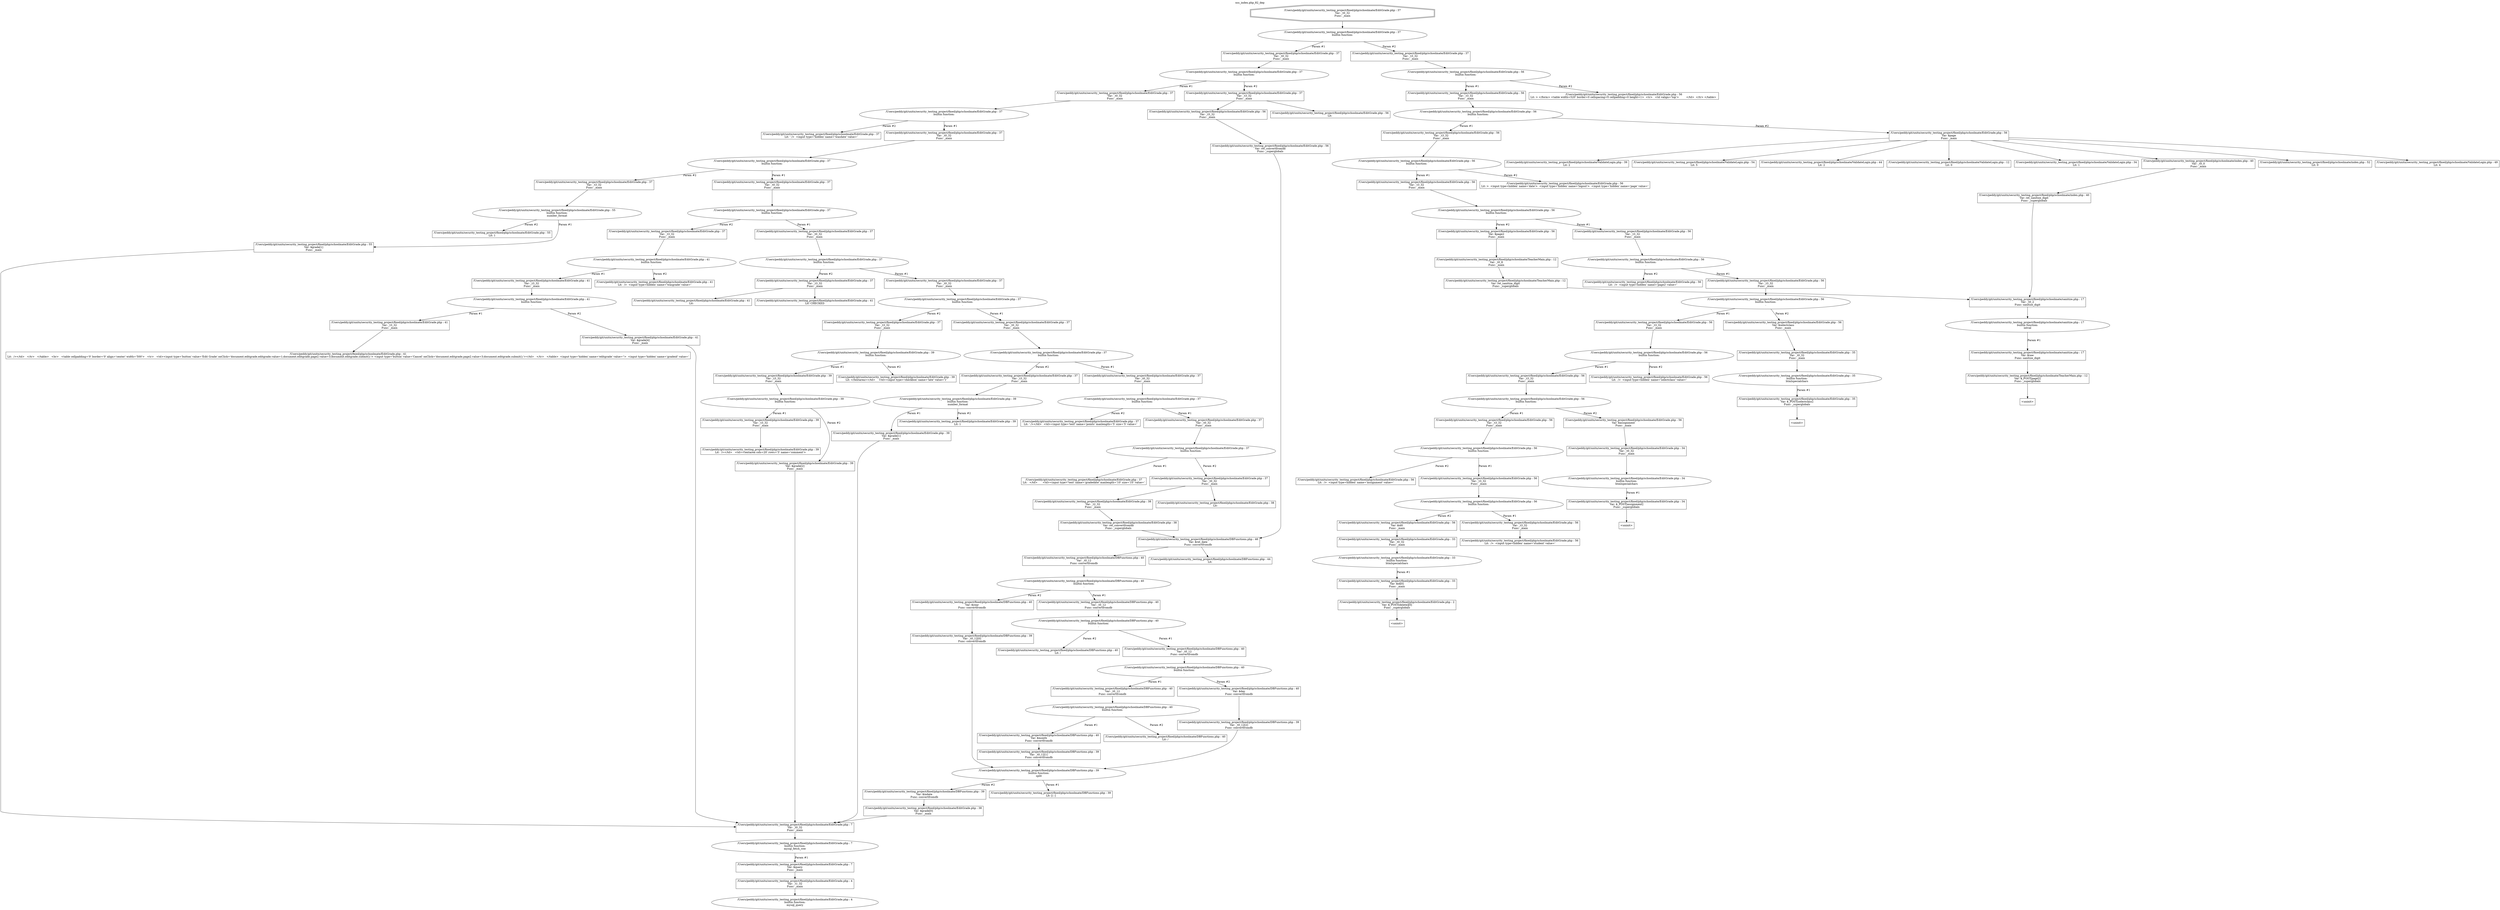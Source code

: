 digraph cfg {
  label="xss_index.php_82_dep";
  labelloc=t;
  n1 [shape=doubleoctagon, label="/Users/peddy/git/unitn/security_testing_project/fixed/php/schoolmate/EditGrade.php : 37\nVar: _t0_32\nFunc: _main\n"];
  n2 [shape=ellipse, label="/Users/peddy/git/unitn/security_testing_project/fixed/php/schoolmate/EditGrade.php : 37\nbuiltin function:\n.\n"];
  n3 [shape=box, label="/Users/peddy/git/unitn/security_testing_project/fixed/php/schoolmate/EditGrade.php : 37\nVar: _t0_32\nFunc: _main\n"];
  n4 [shape=ellipse, label="/Users/peddy/git/unitn/security_testing_project/fixed/php/schoolmate/EditGrade.php : 37\nbuiltin function:\n.\n"];
  n5 [shape=box, label="/Users/peddy/git/unitn/security_testing_project/fixed/php/schoolmate/EditGrade.php : 37\nVar: _t0_32\nFunc: _main\n"];
  n6 [shape=ellipse, label="/Users/peddy/git/unitn/security_testing_project/fixed/php/schoolmate/EditGrade.php : 37\nbuiltin function:\n.\n"];
  n7 [shape=box, label="/Users/peddy/git/unitn/security_testing_project/fixed/php/schoolmate/EditGrade.php : 37\nVar: _t0_32\nFunc: _main\n"];
  n8 [shape=ellipse, label="/Users/peddy/git/unitn/security_testing_project/fixed/php/schoolmate/EditGrade.php : 37\nbuiltin function:\n.\n"];
  n9 [shape=box, label="/Users/peddy/git/unitn/security_testing_project/fixed/php/schoolmate/EditGrade.php : 37\nVar: _t0_32\nFunc: _main\n"];
  n10 [shape=ellipse, label="/Users/peddy/git/unitn/security_testing_project/fixed/php/schoolmate/EditGrade.php : 37\nbuiltin function:\n.\n"];
  n11 [shape=box, label="/Users/peddy/git/unitn/security_testing_project/fixed/php/schoolmate/EditGrade.php : 37\nVar: _t0_32\nFunc: _main\n"];
  n12 [shape=ellipse, label="/Users/peddy/git/unitn/security_testing_project/fixed/php/schoolmate/EditGrade.php : 37\nbuiltin function:\n.\n"];
  n13 [shape=box, label="/Users/peddy/git/unitn/security_testing_project/fixed/php/schoolmate/EditGrade.php : 37\nVar: _t0_32\nFunc: _main\n"];
  n14 [shape=ellipse, label="/Users/peddy/git/unitn/security_testing_project/fixed/php/schoolmate/EditGrade.php : 37\nbuiltin function:\n.\n"];
  n15 [shape=box, label="/Users/peddy/git/unitn/security_testing_project/fixed/php/schoolmate/EditGrade.php : 37\nVar: _t0_32\nFunc: _main\n"];
  n16 [shape=ellipse, label="/Users/peddy/git/unitn/security_testing_project/fixed/php/schoolmate/EditGrade.php : 37\nbuiltin function:\n.\n"];
  n17 [shape=box, label="/Users/peddy/git/unitn/security_testing_project/fixed/php/schoolmate/EditGrade.php : 37\nVar: _t0_32\nFunc: _main\n"];
  n18 [shape=ellipse, label="/Users/peddy/git/unitn/security_testing_project/fixed/php/schoolmate/EditGrade.php : 37\nbuiltin function:\n.\n"];
  n19 [shape=box, label="/Users/peddy/git/unitn/security_testing_project/fixed/php/schoolmate/EditGrade.php : 37\nVar: _t0_32\nFunc: _main\n"];
  n20 [shape=ellipse, label="/Users/peddy/git/unitn/security_testing_project/fixed/php/schoolmate/EditGrade.php : 37\nbuiltin function:\n.\n"];
  n21 [shape=box, label="/Users/peddy/git/unitn/security_testing_project/fixed/php/schoolmate/EditGrade.php : 37\nLit: 	</td>	<td><input type='text' name='gradedate' maxlength='10' size='10' value='\n"];
  n22 [shape=box, label="/Users/peddy/git/unitn/security_testing_project/fixed/php/schoolmate/EditGrade.php : 37\nVar: _t0_32\nFunc: _main\n"];
  n23 [shape=box, label="/Users/peddy/git/unitn/security_testing_project/fixed/php/schoolmate/EditGrade.php : 38\nLit: \n"];
  n24 [shape=box, label="/Users/peddy/git/unitn/security_testing_project/fixed/php/schoolmate/EditGrade.php : 38\nVar: _t2_32\nFunc: _main\n"];
  n25 [shape=box, label="/Users/peddy/git/unitn/security_testing_project/fixed/php/schoolmate/EditGrade.php : 38\nVar: ret_convertfromdb\nFunc: _superglobals\n"];
  n26 [shape=box, label="/Users/peddy/git/unitn/security_testing_project/fixed/php/schoolmate/DBFunctions.php : 46\nVar: $ret_date\nFunc: convertfromdb\n"];
  n27 [shape=box, label="/Users/peddy/git/unitn/security_testing_project/fixed/php/schoolmate/DBFunctions.php : 40\nVar: _t0_12\nFunc: convertfromdb\n"];
  n28 [shape=ellipse, label="/Users/peddy/git/unitn/security_testing_project/fixed/php/schoolmate/DBFunctions.php : 40\nbuiltin function:\n.\n"];
  n29 [shape=box, label="/Users/peddy/git/unitn/security_testing_project/fixed/php/schoolmate/DBFunctions.php : 40\nVar: _t0_12\nFunc: convertfromdb\n"];
  n30 [shape=ellipse, label="/Users/peddy/git/unitn/security_testing_project/fixed/php/schoolmate/DBFunctions.php : 40\nbuiltin function:\n.\n"];
  n31 [shape=box, label="/Users/peddy/git/unitn/security_testing_project/fixed/php/schoolmate/DBFunctions.php : 40\nVar: _t0_12\nFunc: convertfromdb\n"];
  n32 [shape=ellipse, label="/Users/peddy/git/unitn/security_testing_project/fixed/php/schoolmate/DBFunctions.php : 40\nbuiltin function:\n.\n"];
  n33 [shape=box, label="/Users/peddy/git/unitn/security_testing_project/fixed/php/schoolmate/DBFunctions.php : 40\nVar: _t0_12\nFunc: convertfromdb\n"];
  n34 [shape=ellipse, label="/Users/peddy/git/unitn/security_testing_project/fixed/php/schoolmate/DBFunctions.php : 40\nbuiltin function:\n.\n"];
  n35 [shape=box, label="/Users/peddy/git/unitn/security_testing_project/fixed/php/schoolmate/DBFunctions.php : 40\nVar: $month\nFunc: convertfromdb\n"];
  n36 [shape=box, label="/Users/peddy/git/unitn/security_testing_project/fixed/php/schoolmate/DBFunctions.php : 39\nVar: _t0_12[1]\nFunc: convertfromdb\n"];
  n37 [shape=ellipse, label="/Users/peddy/git/unitn/security_testing_project/fixed/php/schoolmate/DBFunctions.php : 39\nbuiltin function:\nsplit\n"];
  n38 [shape=box, label="/Users/peddy/git/unitn/security_testing_project/fixed/php/schoolmate/DBFunctions.php : 39\nLit: [/.-]\n"];
  n39 [shape=box, label="/Users/peddy/git/unitn/security_testing_project/fixed/php/schoolmate/DBFunctions.php : 39\nVar: $indate\nFunc: convertfromdb\n"];
  n40 [shape=box, label="/Users/peddy/git/unitn/security_testing_project/fixed/php/schoolmate/EditGrade.php : 38\nVar: $grade[0]\nFunc: _main\n"];
  n41 [shape=box, label="/Users/peddy/git/unitn/security_testing_project/fixed/php/schoolmate/EditGrade.php : 7\nVar: _t0_32\nFunc: _main\n"];
  n42 [shape=ellipse, label="/Users/peddy/git/unitn/security_testing_project/fixed/php/schoolmate/EditGrade.php : 7\nbuiltin function:\nmysql_fetch_row\n"];
  n43 [shape=box, label="/Users/peddy/git/unitn/security_testing_project/fixed/php/schoolmate/EditGrade.php : 7\nVar: $query\nFunc: _main\n"];
  n44 [shape=box, label="/Users/peddy/git/unitn/security_testing_project/fixed/php/schoolmate/EditGrade.php : 4\nVar: _t1_32\nFunc: _main\n"];
  n45 [shape=ellipse, label="/Users/peddy/git/unitn/security_testing_project/fixed/php/schoolmate/EditGrade.php : 4\nbuiltin function:\nmysql_query\n"];
  n46 [shape=box, label="/Users/peddy/git/unitn/security_testing_project/fixed/php/schoolmate/DBFunctions.php : 40\nLit: /\n"];
  n47 [shape=box, label="/Users/peddy/git/unitn/security_testing_project/fixed/php/schoolmate/DBFunctions.php : 40\nVar: $day\nFunc: convertfromdb\n"];
  n48 [shape=box, label="/Users/peddy/git/unitn/security_testing_project/fixed/php/schoolmate/DBFunctions.php : 39\nVar: _t0_12[2]\nFunc: convertfromdb\n"];
  n49 [shape=box, label="/Users/peddy/git/unitn/security_testing_project/fixed/php/schoolmate/DBFunctions.php : 40\nLit: /\n"];
  n50 [shape=box, label="/Users/peddy/git/unitn/security_testing_project/fixed/php/schoolmate/DBFunctions.php : 40\nVar: $year\nFunc: convertfromdb\n"];
  n51 [shape=box, label="/Users/peddy/git/unitn/security_testing_project/fixed/php/schoolmate/DBFunctions.php : 39\nVar: _t0_12[0]\nFunc: convertfromdb\n"];
  n52 [shape=box, label="/Users/peddy/git/unitn/security_testing_project/fixed/php/schoolmate/DBFunctions.php : 44\nLit: \n"];
  n53 [shape=box, label="/Users/peddy/git/unitn/security_testing_project/fixed/php/schoolmate/EditGrade.php : 37\nLit: ' /></td>	<td><input type='text' name='points' maxlength='5' size='5' value='\n"];
  n54 [shape=box, label="/Users/peddy/git/unitn/security_testing_project/fixed/php/schoolmate/EditGrade.php : 37\nVar: _t3_32\nFunc: _main\n"];
  n55 [shape=ellipse, label="/Users/peddy/git/unitn/security_testing_project/fixed/php/schoolmate/EditGrade.php : 39\nbuiltin function:\nnumber_format\n"];
  n56 [shape=box, label="/Users/peddy/git/unitn/security_testing_project/fixed/php/schoolmate/EditGrade.php : 39\nVar: $grade[1]\nFunc: _main\n"];
  n57 [shape=box, label="/Users/peddy/git/unitn/security_testing_project/fixed/php/schoolmate/EditGrade.php : 39\nLit: 1\n"];
  n58 [shape=box, label="/Users/peddy/git/unitn/security_testing_project/fixed/php/schoolmate/EditGrade.php : 37\nVar: _t3_32\nFunc: _main\n"];
  n59 [shape=ellipse, label="/Users/peddy/git/unitn/security_testing_project/fixed/php/schoolmate/EditGrade.php : 39\nbuiltin function:\n.\n"];
  n60 [shape=box, label="/Users/peddy/git/unitn/security_testing_project/fixed/php/schoolmate/EditGrade.php : 39\nVar: _t3_32\nFunc: _main\n"];
  n61 [shape=ellipse, label="/Users/peddy/git/unitn/security_testing_project/fixed/php/schoolmate/EditGrade.php : 39\nbuiltin function:\n.\n"];
  n62 [shape=box, label="/Users/peddy/git/unitn/security_testing_project/fixed/php/schoolmate/EditGrade.php : 39\nVar: _t3_32\nFunc: _main\n"];
  n63 [shape=box, label="/Users/peddy/git/unitn/security_testing_project/fixed/php/schoolmate/EditGrade.php : 39\nLit:  /></td>	<td><textarea cols=20' rows='3' name='comment'>\n"];
  n64 [shape=box, label="/Users/peddy/git/unitn/security_testing_project/fixed/php/schoolmate/EditGrade.php : 39\nVar: $grade[2]\nFunc: _main\n"];
  n65 [shape=box, label="/Users/peddy/git/unitn/security_testing_project/fixed/php/schoolmate/EditGrade.php : 39\nLit: </textarea></td>	<td><input type='checkbox' name='late' value='1'\n"];
  n66 [shape=box, label="/Users/peddy/git/unitn/security_testing_project/fixed/php/schoolmate/EditGrade.php : 37\nVar: _t3_32\nFunc: _main\n"];
  n67 [shape=box, label="/Users/peddy/git/unitn/security_testing_project/fixed/php/schoolmate/EditGrade.php : 41\nLit: \n"];
  n68 [shape=box, label="/Users/peddy/git/unitn/security_testing_project/fixed/php/schoolmate/EditGrade.php : 41\nLit: CHECKED\n"];
  n69 [shape=box, label="/Users/peddy/git/unitn/security_testing_project/fixed/php/schoolmate/EditGrade.php : 37\nVar: _t3_32\nFunc: _main\n"];
  n70 [shape=ellipse, label="/Users/peddy/git/unitn/security_testing_project/fixed/php/schoolmate/EditGrade.php : 41\nbuiltin function:\n.\n"];
  n71 [shape=box, label="/Users/peddy/git/unitn/security_testing_project/fixed/php/schoolmate/EditGrade.php : 41\nVar: _t3_32\nFunc: _main\n"];
  n72 [shape=ellipse, label="/Users/peddy/git/unitn/security_testing_project/fixed/php/schoolmate/EditGrade.php : 41\nbuiltin function:\n.\n"];
  n73 [shape=box, label="/Users/peddy/git/unitn/security_testing_project/fixed/php/schoolmate/EditGrade.php : 41\nVar: _t3_32\nFunc: _main\n"];
  n74 [shape=box, label="/Users/peddy/git/unitn/security_testing_project/fixed/php/schoolmate/EditGrade.php : 41\nLit:  /></td>   </tr>   </table>   <br>   <table cellpadding='0' border='0' align='center' width='500'>   <tr>   <td><input type='button' value='Edit Grade' onClick='document.editgrade.editgrade.value=1;document.editgrade.page2.value=3;document.editgrade.submit();'> <input type='button' value='Cancel' onClick='document.editgrade.page2.value=3;document.editgrade.submit();'></td>   </tr>   </table>  <input type='hidden' name='editgrade' value=''>  <input type='hidden' name='gradeid' value='\n"];
  n75 [shape=box, label="/Users/peddy/git/unitn/security_testing_project/fixed/php/schoolmate/EditGrade.php : 41\nVar: $grade[4]\nFunc: _main\n"];
  n76 [shape=box, label="/Users/peddy/git/unitn/security_testing_project/fixed/php/schoolmate/EditGrade.php : 41\nLit:  />  <input type=hidden' name='wasgrade' value='\n"];
  n77 [shape=box, label="/Users/peddy/git/unitn/security_testing_project/fixed/php/schoolmate/EditGrade.php : 37\nVar: _t3_32\nFunc: _main\n"];
  n78 [shape=ellipse, label="/Users/peddy/git/unitn/security_testing_project/fixed/php/schoolmate/EditGrade.php : 55\nbuiltin function:\nnumber_format\n"];
  n79 [shape=box, label="/Users/peddy/git/unitn/security_testing_project/fixed/php/schoolmate/EditGrade.php : 55\nVar: $grade[1]\nFunc: _main\n"];
  n80 [shape=box, label="/Users/peddy/git/unitn/security_testing_project/fixed/php/schoolmate/EditGrade.php : 55\nLit: 1\n"];
  n81 [shape=box, label="/Users/peddy/git/unitn/security_testing_project/fixed/php/schoolmate/EditGrade.php : 37\nLit: ' />  <input type='hidden' name='wasdate' value='\n"];
  n82 [shape=box, label="/Users/peddy/git/unitn/security_testing_project/fixed/php/schoolmate/EditGrade.php : 37\nVar: _t3_32\nFunc: _main\n"];
  n83 [shape=box, label="/Users/peddy/git/unitn/security_testing_project/fixed/php/schoolmate/EditGrade.php : 56\nVar: _t5_32\nFunc: _main\n"];
  n84 [shape=box, label="/Users/peddy/git/unitn/security_testing_project/fixed/php/schoolmate/EditGrade.php : 56\nVar: ret_convertfromdb\nFunc: _superglobals\n"];
  n85 [shape=box, label="/Users/peddy/git/unitn/security_testing_project/fixed/php/schoolmate/EditGrade.php : 56\nLit: \n"];
  n86 [shape=box, label="/Users/peddy/git/unitn/security_testing_project/fixed/php/schoolmate/EditGrade.php : 37\nVar: _t3_32\nFunc: _main\n"];
  n87 [shape=ellipse, label="/Users/peddy/git/unitn/security_testing_project/fixed/php/schoolmate/EditGrade.php : 56\nbuiltin function:\n.\n"];
  n88 [shape=box, label="/Users/peddy/git/unitn/security_testing_project/fixed/php/schoolmate/EditGrade.php : 56\nVar: _t3_32\nFunc: _main\n"];
  n89 [shape=ellipse, label="/Users/peddy/git/unitn/security_testing_project/fixed/php/schoolmate/EditGrade.php : 56\nbuiltin function:\n.\n"];
  n90 [shape=box, label="/Users/peddy/git/unitn/security_testing_project/fixed/php/schoolmate/EditGrade.php : 56\nVar: _t3_32\nFunc: _main\n"];
  n91 [shape=ellipse, label="/Users/peddy/git/unitn/security_testing_project/fixed/php/schoolmate/EditGrade.php : 56\nbuiltin function:\n.\n"];
  n92 [shape=box, label="/Users/peddy/git/unitn/security_testing_project/fixed/php/schoolmate/EditGrade.php : 56\nVar: _t3_32\nFunc: _main\n"];
  n93 [shape=ellipse, label="/Users/peddy/git/unitn/security_testing_project/fixed/php/schoolmate/EditGrade.php : 56\nbuiltin function:\n.\n"];
  n94 [shape=box, label="/Users/peddy/git/unitn/security_testing_project/fixed/php/schoolmate/EditGrade.php : 56\nVar: _t3_32\nFunc: _main\n"];
  n95 [shape=ellipse, label="/Users/peddy/git/unitn/security_testing_project/fixed/php/schoolmate/EditGrade.php : 56\nbuiltin function:\n.\n"];
  n96 [shape=box, label="/Users/peddy/git/unitn/security_testing_project/fixed/php/schoolmate/EditGrade.php : 56\nVar: _t3_32\nFunc: _main\n"];
  n97 [shape=ellipse, label="/Users/peddy/git/unitn/security_testing_project/fixed/php/schoolmate/EditGrade.php : 56\nbuiltin function:\n.\n"];
  n98 [shape=box, label="/Users/peddy/git/unitn/security_testing_project/fixed/php/schoolmate/EditGrade.php : 56\nVar: _t3_32\nFunc: _main\n"];
  n99 [shape=ellipse, label="/Users/peddy/git/unitn/security_testing_project/fixed/php/schoolmate/EditGrade.php : 56\nbuiltin function:\n.\n"];
  n100 [shape=box, label="/Users/peddy/git/unitn/security_testing_project/fixed/php/schoolmate/EditGrade.php : 56\nVar: _t3_32\nFunc: _main\n"];
  n101 [shape=ellipse, label="/Users/peddy/git/unitn/security_testing_project/fixed/php/schoolmate/EditGrade.php : 56\nbuiltin function:\n.\n"];
  n102 [shape=box, label="/Users/peddy/git/unitn/security_testing_project/fixed/php/schoolmate/EditGrade.php : 56\nVar: _t3_32\nFunc: _main\n"];
  n103 [shape=ellipse, label="/Users/peddy/git/unitn/security_testing_project/fixed/php/schoolmate/EditGrade.php : 56\nbuiltin function:\n.\n"];
  n104 [shape=box, label="/Users/peddy/git/unitn/security_testing_project/fixed/php/schoolmate/EditGrade.php : 56\nVar: _t3_32\nFunc: _main\n"];
  n105 [shape=ellipse, label="/Users/peddy/git/unitn/security_testing_project/fixed/php/schoolmate/EditGrade.php : 56\nbuiltin function:\n.\n"];
  n106 [shape=box, label="/Users/peddy/git/unitn/security_testing_project/fixed/php/schoolmate/EditGrade.php : 56\nVar: _t3_32\nFunc: _main\n"];
  n107 [shape=box, label="/Users/peddy/git/unitn/security_testing_project/fixed/php/schoolmate/EditGrade.php : 56\nLit:  />  <input type=hidden' name='student' value='\n"];
  n108 [shape=box, label="/Users/peddy/git/unitn/security_testing_project/fixed/php/schoolmate/EditGrade.php : 56\nVar: $id0\nFunc: _main\n"];
  n109 [shape=box, label="/Users/peddy/git/unitn/security_testing_project/fixed/php/schoolmate/EditGrade.php : 33\nVar: _t0_32\nFunc: _main\n"];
  n110 [shape=ellipse, label="/Users/peddy/git/unitn/security_testing_project/fixed/php/schoolmate/EditGrade.php : 33\nbuiltin function:\nhtmlspecialchars\n"];
  n111 [shape=box, label="/Users/peddy/git/unitn/security_testing_project/fixed/php/schoolmate/EditGrade.php : 33\nVar: $id[0]\nFunc: _main\n"];
  n112 [shape=box, label="/Users/peddy/git/unitn/security_testing_project/fixed/php/schoolmate/EditGrade.php : 2\nVar: $_POST[delete][0]\nFunc: _superglobals\n"];
  n113 [shape=box, label="<uninit>"];
  n114 [shape=box, label="/Users/peddy/git/unitn/security_testing_project/fixed/php/schoolmate/EditGrade.php : 56\nLit:  />  <input type=hidden' name='assignment' value='\n"];
  n115 [shape=box, label="/Users/peddy/git/unitn/security_testing_project/fixed/php/schoolmate/EditGrade.php : 56\nVar: $assignment\nFunc: _main\n"];
  n116 [shape=box, label="/Users/peddy/git/unitn/security_testing_project/fixed/php/schoolmate/EditGrade.php : 34\nVar: _t0_32\nFunc: _main\n"];
  n117 [shape=ellipse, label="/Users/peddy/git/unitn/security_testing_project/fixed/php/schoolmate/EditGrade.php : 34\nbuiltin function:\nhtmlspecialchars\n"];
  n118 [shape=box, label="/Users/peddy/git/unitn/security_testing_project/fixed/php/schoolmate/EditGrade.php : 34\nVar: $_POST[assignment]\nFunc: _superglobals\n"];
  n119 [shape=box, label="<uninit>"];
  n120 [shape=box, label="/Users/peddy/git/unitn/security_testing_project/fixed/php/schoolmate/EditGrade.php : 56\nLit:  />  <input type=hidden' name='selectclass' value='\n"];
  n121 [shape=box, label="/Users/peddy/git/unitn/security_testing_project/fixed/php/schoolmate/EditGrade.php : 56\nVar: $selectclass\nFunc: _main\n"];
  n122 [shape=box, label="/Users/peddy/git/unitn/security_testing_project/fixed/php/schoolmate/EditGrade.php : 35\nVar: _t0_32\nFunc: _main\n"];
  n123 [shape=ellipse, label="/Users/peddy/git/unitn/security_testing_project/fixed/php/schoolmate/EditGrade.php : 35\nbuiltin function:\nhtmlspecialchars\n"];
  n124 [shape=box, label="/Users/peddy/git/unitn/security_testing_project/fixed/php/schoolmate/EditGrade.php : 35\nVar: $_POST[selectclass]\nFunc: _superglobals\n"];
  n125 [shape=box, label="<uninit>"];
  n126 [shape=box, label="/Users/peddy/git/unitn/security_testing_project/fixed/php/schoolmate/EditGrade.php : 56\nLit:  />  <input type=hidden' name='page2' value='\n"];
  n127 [shape=box, label="/Users/peddy/git/unitn/security_testing_project/fixed/php/schoolmate/EditGrade.php : 56\nVar: $page2\nFunc: _main\n"];
  n128 [shape=box, label="/Users/peddy/git/unitn/security_testing_project/fixed/php/schoolmate/TeacherMain.php : 12\nVar: _t0_8\nFunc: _main\n"];
  n129 [shape=box, label="/Users/peddy/git/unitn/security_testing_project/fixed/php/schoolmate/TeacherMain.php : 12\nVar: ret_sanitize_digit\nFunc: _superglobals\n"];
  n130 [shape=box, label="/Users/peddy/git/unitn/security_testing_project/fixed/php/schoolmate/sanitize.php : 17\nVar: _t0_2\nFunc: sanitize_digit\n"];
  n131 [shape=ellipse, label="/Users/peddy/git/unitn/security_testing_project/fixed/php/schoolmate/sanitize.php : 17\nbuiltin function:\nintval\n"];
  n132 [shape=box, label="/Users/peddy/git/unitn/security_testing_project/fixed/php/schoolmate/sanitize.php : 17\nVar: $raw\nFunc: sanitize_digit\n"];
  n133 [shape=box, label="/Users/peddy/git/unitn/security_testing_project/fixed/php/schoolmate/TeacherMain.php : 12\nVar: $_POST[page2]\nFunc: _superglobals\n"];
  n134 [shape=box, label="<uninit>"];
  n135 [shape=box, label="/Users/peddy/git/unitn/security_testing_project/fixed/php/schoolmate/EditGrade.php : 56\nLit: >  <input type=hidden' name='date'>  <input type='hidden' name='logout'>  <input type='hidden' name='page' value='\n"];
  n136 [shape=box, label="/Users/peddy/git/unitn/security_testing_project/fixed/php/schoolmate/EditGrade.php : 56\nVar: $page\nFunc: _main\n"];
  n137 [shape=box, label="/Users/peddy/git/unitn/security_testing_project/fixed/php/schoolmate/ValidateLogin.php : 49\nLit: 4\n"];
  n138 [shape=box, label="/Users/peddy/git/unitn/security_testing_project/fixed/php/schoolmate/index.php : 40\nVar: _t0_0\nFunc: _main\n"];
  n139 [shape=box, label="/Users/peddy/git/unitn/security_testing_project/fixed/php/schoolmate/index.php : 40\nVar: ret_sanitize_digit\nFunc: _superglobals\n"];
  n140 [shape=box, label="/Users/peddy/git/unitn/security_testing_project/fixed/php/schoolmate/ValidateLogin.php : 39\nLit: 2\n"];
  n141 [shape=box, label="/Users/peddy/git/unitn/security_testing_project/fixed/php/schoolmate/ValidateLogin.php : 54\nLit: 5\n"];
  n142 [shape=box, label="/Users/peddy/git/unitn/security_testing_project/fixed/php/schoolmate/ValidateLogin.php : 44\nLit: 2\n"];
  n143 [shape=box, label="/Users/peddy/git/unitn/security_testing_project/fixed/php/schoolmate/ValidateLogin.php : 12\nLit: 0\n"];
  n144 [shape=box, label="/Users/peddy/git/unitn/security_testing_project/fixed/php/schoolmate/ValidateLogin.php : 34\nLit: 1\n"];
  n145 [shape=box, label="/Users/peddy/git/unitn/security_testing_project/fixed/php/schoolmate/index.php : 52\nLit: 0\n"];
  n146 [shape=box, label="/Users/peddy/git/unitn/security_testing_project/fixed/php/schoolmate/EditGrade.php : 56\nLit: > </form> <table width=520' border=0 cellspacing=0 cellpadding=0 height=1>  <tr>   <td valign='top'>	&nbsp;   </td>  </tr> </table> \n"];
  n1 -> n2;
  n3 -> n4;
  n5 -> n6;
  n7 -> n8;
  n9 -> n10;
  n11 -> n12;
  n13 -> n14;
  n15 -> n16;
  n17 -> n18;
  n19 -> n20;
  n20 -> n21[label="Param #1"];
  n20 -> n22[label="Param #2"];
  n22 -> n23;
  n22 -> n24;
  n27 -> n28;
  n29 -> n30;
  n31 -> n32;
  n33 -> n34;
  n36 -> n37;
  n37 -> n38[label="Param #1"];
  n37 -> n39[label="Param #2"];
  n41 -> n42;
  n44 -> n45;
  n43 -> n44;
  n42 -> n43[label="Param #1"];
  n40 -> n41;
  n39 -> n40;
  n35 -> n36;
  n34 -> n35[label="Param #1"];
  n34 -> n46[label="Param #2"];
  n32 -> n33[label="Param #1"];
  n32 -> n47[label="Param #2"];
  n48 -> n37;
  n47 -> n48;
  n30 -> n31[label="Param #1"];
  n30 -> n49[label="Param #2"];
  n28 -> n29[label="Param #1"];
  n28 -> n50[label="Param #2"];
  n51 -> n37;
  n50 -> n51;
  n26 -> n27;
  n26 -> n52;
  n25 -> n26;
  n24 -> n25;
  n18 -> n19[label="Param #1"];
  n18 -> n53[label="Param #2"];
  n16 -> n17[label="Param #1"];
  n16 -> n54[label="Param #2"];
  n54 -> n55;
  n56 -> n41;
  n55 -> n56[label="Param #1"];
  n55 -> n57[label="Param #2"];
  n14 -> n15[label="Param #1"];
  n14 -> n58[label="Param #2"];
  n58 -> n59;
  n60 -> n61;
  n62 -> n63;
  n61 -> n62[label="Param #1"];
  n61 -> n64[label="Param #2"];
  n64 -> n41;
  n59 -> n60[label="Param #1"];
  n59 -> n65[label="Param #2"];
  n12 -> n13[label="Param #1"];
  n12 -> n66[label="Param #2"];
  n66 -> n67;
  n66 -> n68;
  n10 -> n11[label="Param #1"];
  n10 -> n69[label="Param #2"];
  n69 -> n70;
  n71 -> n72;
  n73 -> n74;
  n72 -> n73[label="Param #1"];
  n72 -> n75[label="Param #2"];
  n75 -> n41;
  n70 -> n71[label="Param #1"];
  n70 -> n76[label="Param #2"];
  n8 -> n9[label="Param #1"];
  n8 -> n77[label="Param #2"];
  n77 -> n78;
  n79 -> n41;
  n78 -> n79[label="Param #1"];
  n78 -> n80[label="Param #2"];
  n6 -> n7[label="Param #1"];
  n6 -> n81[label="Param #2"];
  n4 -> n5[label="Param #1"];
  n4 -> n82[label="Param #2"];
  n84 -> n26;
  n83 -> n84;
  n82 -> n83;
  n82 -> n85;
  n2 -> n3[label="Param #1"];
  n2 -> n86[label="Param #2"];
  n86 -> n87;
  n88 -> n89;
  n90 -> n91;
  n92 -> n93;
  n94 -> n95;
  n96 -> n97;
  n98 -> n99;
  n100 -> n101;
  n102 -> n103;
  n104 -> n105;
  n106 -> n107;
  n105 -> n106[label="Param #1"];
  n105 -> n108[label="Param #2"];
  n109 -> n110;
  n112 -> n113;
  n111 -> n112;
  n110 -> n111[label="Param #1"];
  n108 -> n109;
  n103 -> n104[label="Param #1"];
  n103 -> n114[label="Param #2"];
  n101 -> n102[label="Param #1"];
  n101 -> n115[label="Param #2"];
  n116 -> n117;
  n118 -> n119;
  n117 -> n118[label="Param #1"];
  n115 -> n116;
  n99 -> n100[label="Param #1"];
  n99 -> n120[label="Param #2"];
  n97 -> n98[label="Param #1"];
  n97 -> n121[label="Param #2"];
  n122 -> n123;
  n124 -> n125;
  n123 -> n124[label="Param #1"];
  n121 -> n122;
  n95 -> n96[label="Param #1"];
  n95 -> n126[label="Param #2"];
  n93 -> n94[label="Param #1"];
  n93 -> n127[label="Param #2"];
  n130 -> n131;
  n133 -> n134;
  n132 -> n133;
  n131 -> n132[label="Param #1"];
  n129 -> n130;
  n128 -> n129;
  n127 -> n128;
  n91 -> n92[label="Param #1"];
  n91 -> n135[label="Param #2"];
  n89 -> n90[label="Param #1"];
  n89 -> n136[label="Param #2"];
  n136 -> n137;
  n136 -> n138;
  n136 -> n140;
  n136 -> n141;
  n136 -> n142;
  n136 -> n143;
  n136 -> n144;
  n136 -> n145;
  n139 -> n130;
  n138 -> n139;
  n87 -> n88[label="Param #1"];
  n87 -> n146[label="Param #2"];
}
